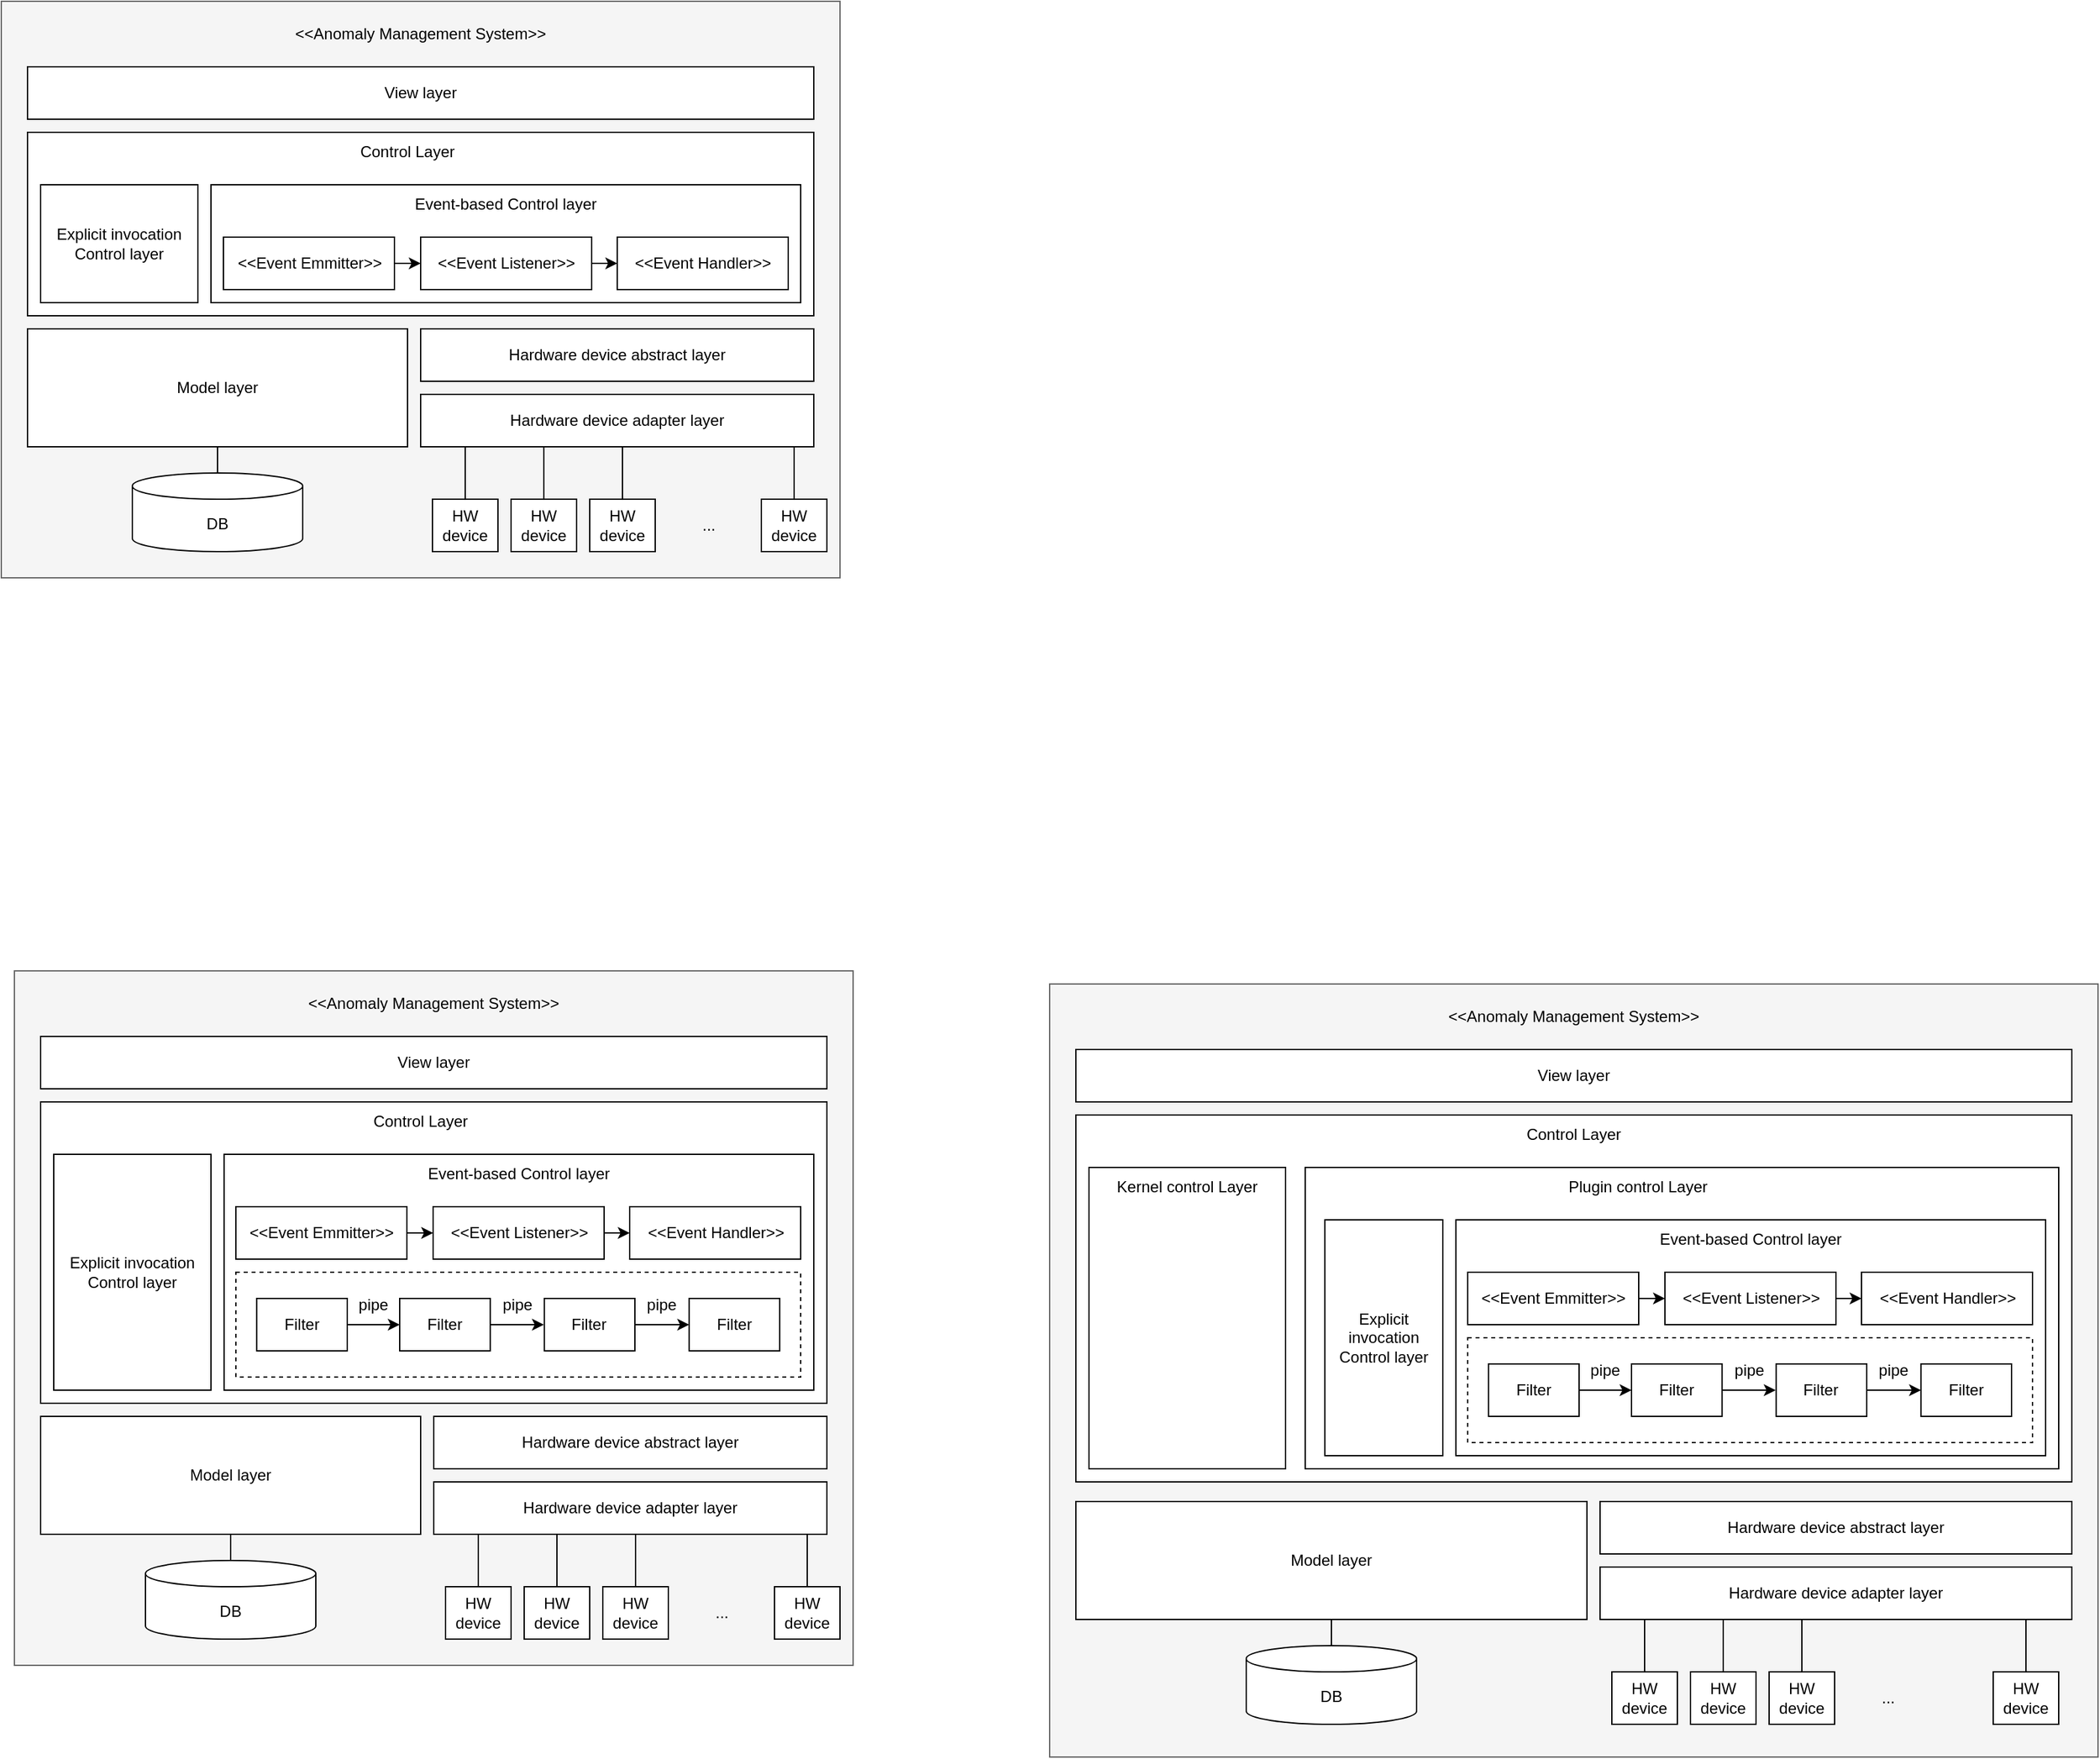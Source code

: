 <mxfile version="21.1.8" type="github">
  <diagram name="페이지-1" id="UiiDNWAqFwjKF0HyPbsK">
    <mxGraphModel dx="1697" dy="845" grid="1" gridSize="10" guides="1" tooltips="1" connect="1" arrows="1" fold="1" page="1" pageScale="1" pageWidth="827" pageHeight="1169" math="0" shadow="0">
      <root>
        <mxCell id="0" />
        <mxCell id="1" parent="0" />
        <mxCell id="qTMEEash9hVdEmzpQc22-1" value="" style="rounded=0;whiteSpace=wrap;html=1;fillColor=#f5f5f5;fontColor=#333333;strokeColor=#666666;" parent="1" vertex="1">
          <mxGeometry x="160" y="110" width="640" height="440" as="geometry" />
        </mxCell>
        <mxCell id="qTMEEash9hVdEmzpQc22-2" value="View layer" style="rounded=0;whiteSpace=wrap;html=1;" parent="1" vertex="1">
          <mxGeometry x="180" y="160" width="600" height="40" as="geometry" />
        </mxCell>
        <mxCell id="qTMEEash9hVdEmzpQc22-3" value="" style="rounded=0;whiteSpace=wrap;html=1;" parent="1" vertex="1">
          <mxGeometry x="180" y="210" width="600" height="140" as="geometry" />
        </mxCell>
        <mxCell id="qTMEEash9hVdEmzpQc22-4" value="Model layer" style="rounded=0;whiteSpace=wrap;html=1;" parent="1" vertex="1">
          <mxGeometry x="180" y="360" width="290" height="90" as="geometry" />
        </mxCell>
        <mxCell id="qTMEEash9hVdEmzpQc22-5" value="Hardware device abstract layer" style="rounded=0;whiteSpace=wrap;html=1;" parent="1" vertex="1">
          <mxGeometry x="480" y="360" width="300" height="40" as="geometry" />
        </mxCell>
        <mxCell id="qTMEEash9hVdEmzpQc22-6" value="Hardware device adapter layer" style="rounded=0;whiteSpace=wrap;html=1;" parent="1" vertex="1">
          <mxGeometry x="480" y="410" width="300" height="40" as="geometry" />
        </mxCell>
        <mxCell id="qTMEEash9hVdEmzpQc22-8" value="&amp;lt;&amp;lt;Anomaly Management System&amp;gt;&amp;gt;" style="text;html=1;strokeColor=none;fillColor=none;align=center;verticalAlign=middle;whiteSpace=wrap;rounded=0;" parent="1" vertex="1">
          <mxGeometry x="355" y="120" width="250" height="30" as="geometry" />
        </mxCell>
        <mxCell id="qTMEEash9hVdEmzpQc22-9" value="DB" style="shape=cylinder3;whiteSpace=wrap;html=1;boundedLbl=1;backgroundOutline=1;size=10.0;" parent="1" vertex="1">
          <mxGeometry x="260" y="470" width="130" height="60" as="geometry" />
        </mxCell>
        <mxCell id="qTMEEash9hVdEmzpQc22-24" value="HW &lt;br&gt;device" style="rounded=0;whiteSpace=wrap;html=1;" parent="1" vertex="1">
          <mxGeometry x="489" y="490" width="50" height="40" as="geometry" />
        </mxCell>
        <mxCell id="qTMEEash9hVdEmzpQc22-25" value="" style="endArrow=none;html=1;rounded=0;" parent="1" source="qTMEEash9hVdEmzpQc22-24" edge="1">
          <mxGeometry width="50" height="50" relative="1" as="geometry">
            <mxPoint x="543" y="350" as="sourcePoint" />
            <mxPoint x="514" y="450" as="targetPoint" />
          </mxGeometry>
        </mxCell>
        <mxCell id="qTMEEash9hVdEmzpQc22-28" value="HW &lt;br&gt;device" style="rounded=0;whiteSpace=wrap;html=1;" parent="1" vertex="1">
          <mxGeometry x="549" y="490" width="50" height="40" as="geometry" />
        </mxCell>
        <mxCell id="qTMEEash9hVdEmzpQc22-29" value="" style="endArrow=none;html=1;rounded=0;" parent="1" source="qTMEEash9hVdEmzpQc22-28" edge="1">
          <mxGeometry width="50" height="50" relative="1" as="geometry">
            <mxPoint x="603" y="350" as="sourcePoint" />
            <mxPoint x="574" y="450" as="targetPoint" />
          </mxGeometry>
        </mxCell>
        <mxCell id="qTMEEash9hVdEmzpQc22-30" value="HW &lt;br&gt;device" style="rounded=0;whiteSpace=wrap;html=1;" parent="1" vertex="1">
          <mxGeometry x="609" y="490" width="50" height="40" as="geometry" />
        </mxCell>
        <mxCell id="qTMEEash9hVdEmzpQc22-31" value="" style="endArrow=none;html=1;rounded=0;" parent="1" source="qTMEEash9hVdEmzpQc22-30" edge="1">
          <mxGeometry width="50" height="50" relative="1" as="geometry">
            <mxPoint x="663" y="350" as="sourcePoint" />
            <mxPoint x="634" y="450" as="targetPoint" />
          </mxGeometry>
        </mxCell>
        <mxCell id="qTMEEash9hVdEmzpQc22-34" value="" style="endArrow=none;html=1;rounded=0;exitX=0.5;exitY=0;exitDx=0;exitDy=0;exitPerimeter=0;entryX=0.5;entryY=1;entryDx=0;entryDy=0;" parent="1" source="qTMEEash9hVdEmzpQc22-9" target="qTMEEash9hVdEmzpQc22-4" edge="1">
          <mxGeometry width="50" height="50" relative="1" as="geometry">
            <mxPoint x="414" y="500" as="sourcePoint" />
            <mxPoint x="260" y="450" as="targetPoint" />
          </mxGeometry>
        </mxCell>
        <mxCell id="qTMEEash9hVdEmzpQc22-35" value="Explicit invocation &lt;br&gt;Control layer" style="rounded=0;whiteSpace=wrap;html=1;" parent="1" vertex="1">
          <mxGeometry x="190" y="250" width="120" height="90" as="geometry" />
        </mxCell>
        <mxCell id="qTMEEash9hVdEmzpQc22-36" value="Control Layer" style="text;html=1;strokeColor=none;fillColor=none;align=center;verticalAlign=middle;whiteSpace=wrap;rounded=0;" parent="1" vertex="1">
          <mxGeometry x="410" y="210" width="120" height="30" as="geometry" />
        </mxCell>
        <mxCell id="qTMEEash9hVdEmzpQc22-37" value="" style="rounded=0;whiteSpace=wrap;html=1;" parent="1" vertex="1">
          <mxGeometry x="320" y="250" width="450" height="90" as="geometry" />
        </mxCell>
        <mxCell id="qTMEEash9hVdEmzpQc22-38" value="&amp;lt;&amp;lt;Event Emmitter&amp;gt;&amp;gt;" style="rounded=0;whiteSpace=wrap;html=1;" parent="1" vertex="1">
          <mxGeometry x="329.5" y="290" width="130.5" height="40" as="geometry" />
        </mxCell>
        <mxCell id="qTMEEash9hVdEmzpQc22-39" value="&amp;lt;&amp;lt;Event Listener&amp;gt;&amp;gt;" style="rounded=0;whiteSpace=wrap;html=1;" parent="1" vertex="1">
          <mxGeometry x="480" y="290" width="130.5" height="40" as="geometry" />
        </mxCell>
        <mxCell id="qTMEEash9hVdEmzpQc22-40" value="&amp;lt;&amp;lt;Event Handler&amp;gt;&amp;gt;" style="rounded=0;whiteSpace=wrap;html=1;" parent="1" vertex="1">
          <mxGeometry x="630" y="290" width="130.5" height="40" as="geometry" />
        </mxCell>
        <mxCell id="qTMEEash9hVdEmzpQc22-41" value="Event-based Control layer" style="text;html=1;strokeColor=none;fillColor=none;align=center;verticalAlign=middle;whiteSpace=wrap;rounded=0;" parent="1" vertex="1">
          <mxGeometry x="455.25" y="250" width="180" height="30" as="geometry" />
        </mxCell>
        <mxCell id="qTMEEash9hVdEmzpQc22-44" value="" style="endArrow=classic;html=1;rounded=0;entryX=0;entryY=0.5;entryDx=0;entryDy=0;exitX=1;exitY=0.5;exitDx=0;exitDy=0;" parent="1" source="qTMEEash9hVdEmzpQc22-38" target="qTMEEash9hVdEmzpQc22-39" edge="1">
          <mxGeometry width="50" height="50" relative="1" as="geometry">
            <mxPoint x="400" y="380" as="sourcePoint" />
            <mxPoint x="450" y="330" as="targetPoint" />
          </mxGeometry>
        </mxCell>
        <mxCell id="qTMEEash9hVdEmzpQc22-45" value="" style="endArrow=classic;html=1;rounded=0;entryX=0;entryY=0.5;entryDx=0;entryDy=0;" parent="1" target="qTMEEash9hVdEmzpQc22-40" edge="1">
          <mxGeometry width="50" height="50" relative="1" as="geometry">
            <mxPoint x="610" y="310" as="sourcePoint" />
            <mxPoint x="490" y="320" as="targetPoint" />
          </mxGeometry>
        </mxCell>
        <mxCell id="qTMEEash9hVdEmzpQc22-46" value="HW &lt;br&gt;device" style="rounded=0;whiteSpace=wrap;html=1;" parent="1" vertex="1">
          <mxGeometry x="740" y="490" width="50" height="40" as="geometry" />
        </mxCell>
        <mxCell id="qTMEEash9hVdEmzpQc22-47" value="" style="endArrow=none;html=1;rounded=0;" parent="1" source="qTMEEash9hVdEmzpQc22-46" edge="1">
          <mxGeometry width="50" height="50" relative="1" as="geometry">
            <mxPoint x="794" y="350" as="sourcePoint" />
            <mxPoint x="765" y="450" as="targetPoint" />
          </mxGeometry>
        </mxCell>
        <mxCell id="qTMEEash9hVdEmzpQc22-48" value="..." style="text;html=1;strokeColor=none;fillColor=none;align=center;verticalAlign=middle;whiteSpace=wrap;rounded=0;" parent="1" vertex="1">
          <mxGeometry x="670" y="495" width="60" height="30" as="geometry" />
        </mxCell>
        <mxCell id="qTMEEash9hVdEmzpQc22-49" value="" style="rounded=0;whiteSpace=wrap;html=1;fillColor=#f5f5f5;fontColor=#333333;strokeColor=#666666;" parent="1" vertex="1">
          <mxGeometry x="170" y="850" width="640" height="530" as="geometry" />
        </mxCell>
        <mxCell id="qTMEEash9hVdEmzpQc22-50" value="View layer" style="rounded=0;whiteSpace=wrap;html=1;" parent="1" vertex="1">
          <mxGeometry x="190" y="900" width="600" height="40" as="geometry" />
        </mxCell>
        <mxCell id="qTMEEash9hVdEmzpQc22-51" value="" style="rounded=0;whiteSpace=wrap;html=1;" parent="1" vertex="1">
          <mxGeometry x="190" y="950" width="600" height="230" as="geometry" />
        </mxCell>
        <mxCell id="qTMEEash9hVdEmzpQc22-52" value="Model layer" style="rounded=0;whiteSpace=wrap;html=1;" parent="1" vertex="1">
          <mxGeometry x="190" y="1190" width="290" height="90" as="geometry" />
        </mxCell>
        <mxCell id="qTMEEash9hVdEmzpQc22-53" value="Hardware device abstract layer" style="rounded=0;whiteSpace=wrap;html=1;" parent="1" vertex="1">
          <mxGeometry x="490" y="1190" width="300" height="40" as="geometry" />
        </mxCell>
        <mxCell id="qTMEEash9hVdEmzpQc22-54" value="Hardware device adapter layer" style="rounded=0;whiteSpace=wrap;html=1;" parent="1" vertex="1">
          <mxGeometry x="490" y="1240" width="300" height="40" as="geometry" />
        </mxCell>
        <mxCell id="qTMEEash9hVdEmzpQc22-55" value="&amp;lt;&amp;lt;Anomaly Management System&amp;gt;&amp;gt;" style="text;html=1;strokeColor=none;fillColor=none;align=center;verticalAlign=middle;whiteSpace=wrap;rounded=0;" parent="1" vertex="1">
          <mxGeometry x="365" y="860" width="250" height="30" as="geometry" />
        </mxCell>
        <mxCell id="qTMEEash9hVdEmzpQc22-56" value="DB" style="shape=cylinder3;whiteSpace=wrap;html=1;boundedLbl=1;backgroundOutline=1;size=10.0;" parent="1" vertex="1">
          <mxGeometry x="270" y="1300" width="130" height="60" as="geometry" />
        </mxCell>
        <mxCell id="qTMEEash9hVdEmzpQc22-57" value="HW &lt;br&gt;device" style="rounded=0;whiteSpace=wrap;html=1;" parent="1" vertex="1">
          <mxGeometry x="499" y="1320" width="50" height="40" as="geometry" />
        </mxCell>
        <mxCell id="qTMEEash9hVdEmzpQc22-58" value="" style="endArrow=none;html=1;rounded=0;" parent="1" source="qTMEEash9hVdEmzpQc22-57" edge="1">
          <mxGeometry width="50" height="50" relative="1" as="geometry">
            <mxPoint x="553" y="1180" as="sourcePoint" />
            <mxPoint x="524" y="1280" as="targetPoint" />
          </mxGeometry>
        </mxCell>
        <mxCell id="qTMEEash9hVdEmzpQc22-59" value="HW &lt;br&gt;device" style="rounded=0;whiteSpace=wrap;html=1;" parent="1" vertex="1">
          <mxGeometry x="559" y="1320" width="50" height="40" as="geometry" />
        </mxCell>
        <mxCell id="qTMEEash9hVdEmzpQc22-60" value="" style="endArrow=none;html=1;rounded=0;" parent="1" source="qTMEEash9hVdEmzpQc22-59" edge="1">
          <mxGeometry width="50" height="50" relative="1" as="geometry">
            <mxPoint x="613" y="1180" as="sourcePoint" />
            <mxPoint x="584" y="1280" as="targetPoint" />
          </mxGeometry>
        </mxCell>
        <mxCell id="qTMEEash9hVdEmzpQc22-61" value="HW &lt;br&gt;device" style="rounded=0;whiteSpace=wrap;html=1;" parent="1" vertex="1">
          <mxGeometry x="619" y="1320" width="50" height="40" as="geometry" />
        </mxCell>
        <mxCell id="qTMEEash9hVdEmzpQc22-62" value="" style="endArrow=none;html=1;rounded=0;" parent="1" source="qTMEEash9hVdEmzpQc22-61" edge="1">
          <mxGeometry width="50" height="50" relative="1" as="geometry">
            <mxPoint x="673" y="1180" as="sourcePoint" />
            <mxPoint x="644" y="1280" as="targetPoint" />
          </mxGeometry>
        </mxCell>
        <mxCell id="qTMEEash9hVdEmzpQc22-63" value="" style="endArrow=none;html=1;rounded=0;exitX=0.5;exitY=0;exitDx=0;exitDy=0;exitPerimeter=0;entryX=0.5;entryY=1;entryDx=0;entryDy=0;" parent="1" source="qTMEEash9hVdEmzpQc22-56" target="qTMEEash9hVdEmzpQc22-52" edge="1">
          <mxGeometry width="50" height="50" relative="1" as="geometry">
            <mxPoint x="424" y="1330" as="sourcePoint" />
            <mxPoint x="270" y="1280" as="targetPoint" />
          </mxGeometry>
        </mxCell>
        <mxCell id="qTMEEash9hVdEmzpQc22-64" value="Explicit invocation &lt;br&gt;Control layer" style="rounded=0;whiteSpace=wrap;html=1;" parent="1" vertex="1">
          <mxGeometry x="200" y="990" width="120" height="180" as="geometry" />
        </mxCell>
        <mxCell id="qTMEEash9hVdEmzpQc22-65" value="Control Layer" style="text;html=1;strokeColor=none;fillColor=none;align=center;verticalAlign=middle;whiteSpace=wrap;rounded=0;" parent="1" vertex="1">
          <mxGeometry x="420" y="950" width="120" height="30" as="geometry" />
        </mxCell>
        <mxCell id="qTMEEash9hVdEmzpQc22-66" value="" style="rounded=0;whiteSpace=wrap;html=1;" parent="1" vertex="1">
          <mxGeometry x="330" y="990" width="450" height="180" as="geometry" />
        </mxCell>
        <mxCell id="qTMEEash9hVdEmzpQc22-67" value="&amp;lt;&amp;lt;Event Emmitter&amp;gt;&amp;gt;" style="rounded=0;whiteSpace=wrap;html=1;" parent="1" vertex="1">
          <mxGeometry x="339" y="1030" width="130.5" height="40" as="geometry" />
        </mxCell>
        <mxCell id="qTMEEash9hVdEmzpQc22-68" value="&amp;lt;&amp;lt;Event Listener&amp;gt;&amp;gt;" style="rounded=0;whiteSpace=wrap;html=1;" parent="1" vertex="1">
          <mxGeometry x="489.5" y="1030" width="130.5" height="40" as="geometry" />
        </mxCell>
        <mxCell id="qTMEEash9hVdEmzpQc22-69" value="&amp;lt;&amp;lt;Event Handler&amp;gt;&amp;gt;" style="rounded=0;whiteSpace=wrap;html=1;" parent="1" vertex="1">
          <mxGeometry x="639.5" y="1030" width="130.5" height="40" as="geometry" />
        </mxCell>
        <mxCell id="qTMEEash9hVdEmzpQc22-70" value="Event-based Control layer" style="text;html=1;strokeColor=none;fillColor=none;align=center;verticalAlign=middle;whiteSpace=wrap;rounded=0;" parent="1" vertex="1">
          <mxGeometry x="465.25" y="990" width="180" height="30" as="geometry" />
        </mxCell>
        <mxCell id="qTMEEash9hVdEmzpQc22-71" value="" style="endArrow=classic;html=1;rounded=0;entryX=0;entryY=0.5;entryDx=0;entryDy=0;exitX=1;exitY=0.5;exitDx=0;exitDy=0;" parent="1" source="qTMEEash9hVdEmzpQc22-67" target="qTMEEash9hVdEmzpQc22-68" edge="1">
          <mxGeometry width="50" height="50" relative="1" as="geometry">
            <mxPoint x="409.5" y="1120" as="sourcePoint" />
            <mxPoint x="459.5" y="1070" as="targetPoint" />
          </mxGeometry>
        </mxCell>
        <mxCell id="qTMEEash9hVdEmzpQc22-72" value="" style="endArrow=classic;html=1;rounded=0;entryX=0;entryY=0.5;entryDx=0;entryDy=0;" parent="1" target="qTMEEash9hVdEmzpQc22-69" edge="1">
          <mxGeometry width="50" height="50" relative="1" as="geometry">
            <mxPoint x="619.5" y="1050" as="sourcePoint" />
            <mxPoint x="499.5" y="1060" as="targetPoint" />
          </mxGeometry>
        </mxCell>
        <mxCell id="qTMEEash9hVdEmzpQc22-73" value="HW &lt;br&gt;device" style="rounded=0;whiteSpace=wrap;html=1;" parent="1" vertex="1">
          <mxGeometry x="750" y="1320" width="50" height="40" as="geometry" />
        </mxCell>
        <mxCell id="qTMEEash9hVdEmzpQc22-74" value="" style="endArrow=none;html=1;rounded=0;" parent="1" source="qTMEEash9hVdEmzpQc22-73" edge="1">
          <mxGeometry width="50" height="50" relative="1" as="geometry">
            <mxPoint x="804" y="1180" as="sourcePoint" />
            <mxPoint x="775" y="1280" as="targetPoint" />
          </mxGeometry>
        </mxCell>
        <mxCell id="qTMEEash9hVdEmzpQc22-75" value="..." style="text;html=1;strokeColor=none;fillColor=none;align=center;verticalAlign=middle;whiteSpace=wrap;rounded=0;" parent="1" vertex="1">
          <mxGeometry x="680" y="1325" width="60" height="30" as="geometry" />
        </mxCell>
        <mxCell id="qTMEEash9hVdEmzpQc22-77" value="" style="rounded=0;whiteSpace=wrap;html=1;dashed=1;" parent="1" vertex="1">
          <mxGeometry x="339" y="1080" width="431" height="80" as="geometry" />
        </mxCell>
        <mxCell id="qTMEEash9hVdEmzpQc22-78" value="Filter" style="rounded=0;whiteSpace=wrap;html=1;" parent="1" vertex="1">
          <mxGeometry x="354.87" y="1100" width="69.13" height="40" as="geometry" />
        </mxCell>
        <mxCell id="qTMEEash9hVdEmzpQc22-82" value="" style="endArrow=classic;html=1;rounded=0;entryX=0;entryY=0.5;entryDx=0;entryDy=0;exitX=1;exitY=0.5;exitDx=0;exitDy=0;" parent="1" source="qTMEEash9hVdEmzpQc22-78" target="qTMEEash9hVdEmzpQc22-86" edge="1">
          <mxGeometry width="50" height="50" relative="1" as="geometry">
            <mxPoint x="484" y="1060" as="sourcePoint" />
            <mxPoint x="348.37" y="1170" as="targetPoint" />
          </mxGeometry>
        </mxCell>
        <mxCell id="qTMEEash9hVdEmzpQc22-83" value="" style="endArrow=classic;html=1;rounded=0;" parent="1" source="qTMEEash9hVdEmzpQc22-86" edge="1">
          <mxGeometry width="50" height="50" relative="1" as="geometry">
            <mxPoint x="414" y="1170" as="sourcePoint" />
            <mxPoint x="574" y="1120" as="targetPoint" />
          </mxGeometry>
        </mxCell>
        <mxCell id="qTMEEash9hVdEmzpQc22-84" value="" style="endArrow=classic;html=1;rounded=0;entryX=0;entryY=0.5;entryDx=0;entryDy=0;" parent="1" source="qTMEEash9hVdEmzpQc22-87" target="qTMEEash9hVdEmzpQc22-88" edge="1">
          <mxGeometry width="50" height="50" relative="1" as="geometry">
            <mxPoint x="651.25" y="1120" as="sourcePoint" />
            <mxPoint x="671.25" y="1120" as="targetPoint" />
          </mxGeometry>
        </mxCell>
        <mxCell id="qTMEEash9hVdEmzpQc22-85" value="pipe" style="text;html=1;strokeColor=none;fillColor=none;align=center;verticalAlign=middle;whiteSpace=wrap;rounded=0;" parent="1" vertex="1">
          <mxGeometry x="424" y="1090" width="40.37" height="30" as="geometry" />
        </mxCell>
        <mxCell id="qTMEEash9hVdEmzpQc22-86" value="Filter" style="rounded=0;whiteSpace=wrap;html=1;" parent="1" vertex="1">
          <mxGeometry x="464" y="1100" width="69.13" height="40" as="geometry" />
        </mxCell>
        <mxCell id="qTMEEash9hVdEmzpQc22-87" value="Filter" style="rounded=0;whiteSpace=wrap;html=1;" parent="1" vertex="1">
          <mxGeometry x="574.37" y="1100" width="69.13" height="40" as="geometry" />
        </mxCell>
        <mxCell id="qTMEEash9hVdEmzpQc22-88" value="Filter" style="rounded=0;whiteSpace=wrap;html=1;" parent="1" vertex="1">
          <mxGeometry x="684.87" y="1100" width="69.13" height="40" as="geometry" />
        </mxCell>
        <mxCell id="qTMEEash9hVdEmzpQc22-89" value="pipe" style="text;html=1;strokeColor=none;fillColor=none;align=center;verticalAlign=middle;whiteSpace=wrap;rounded=0;" parent="1" vertex="1">
          <mxGeometry x="534" y="1090" width="40.37" height="30" as="geometry" />
        </mxCell>
        <mxCell id="qTMEEash9hVdEmzpQc22-90" value="pipe" style="text;html=1;strokeColor=none;fillColor=none;align=center;verticalAlign=middle;whiteSpace=wrap;rounded=0;" parent="1" vertex="1">
          <mxGeometry x="643.5" y="1090" width="40.37" height="30" as="geometry" />
        </mxCell>
        <mxCell id="qTMEEash9hVdEmzpQc22-91" value="" style="rounded=0;whiteSpace=wrap;html=1;fillColor=#f5f5f5;fontColor=#333333;strokeColor=#666666;" parent="1" vertex="1">
          <mxGeometry x="960" y="860" width="800" height="590" as="geometry" />
        </mxCell>
        <mxCell id="qTMEEash9hVdEmzpQc22-92" value="View layer" style="rounded=0;whiteSpace=wrap;html=1;" parent="1" vertex="1">
          <mxGeometry x="980" y="910" width="760" height="40" as="geometry" />
        </mxCell>
        <mxCell id="qTMEEash9hVdEmzpQc22-93" value="" style="rounded=0;whiteSpace=wrap;html=1;" parent="1" vertex="1">
          <mxGeometry x="980" y="960" width="760" height="280" as="geometry" />
        </mxCell>
        <mxCell id="qTMEEash9hVdEmzpQc22-94" value="Model layer" style="rounded=0;whiteSpace=wrap;html=1;" parent="1" vertex="1">
          <mxGeometry x="980" y="1255" width="390" height="90" as="geometry" />
        </mxCell>
        <mxCell id="qTMEEash9hVdEmzpQc22-95" value="Hardware device abstract layer" style="rounded=0;whiteSpace=wrap;html=1;" parent="1" vertex="1">
          <mxGeometry x="1380" y="1255" width="360" height="40" as="geometry" />
        </mxCell>
        <mxCell id="qTMEEash9hVdEmzpQc22-96" value="Hardware device adapter layer" style="rounded=0;whiteSpace=wrap;html=1;" parent="1" vertex="1">
          <mxGeometry x="1380" y="1305" width="360" height="40" as="geometry" />
        </mxCell>
        <mxCell id="qTMEEash9hVdEmzpQc22-97" value="&amp;lt;&amp;lt;Anomaly Management System&amp;gt;&amp;gt;" style="text;html=1;strokeColor=none;fillColor=none;align=center;verticalAlign=middle;whiteSpace=wrap;rounded=0;" parent="1" vertex="1">
          <mxGeometry x="1235" y="870" width="250" height="30" as="geometry" />
        </mxCell>
        <mxCell id="qTMEEash9hVdEmzpQc22-98" value="DB" style="shape=cylinder3;whiteSpace=wrap;html=1;boundedLbl=1;backgroundOutline=1;size=10.0;" parent="1" vertex="1">
          <mxGeometry x="1110" y="1365" width="130" height="60" as="geometry" />
        </mxCell>
        <mxCell id="qTMEEash9hVdEmzpQc22-99" value="HW &lt;br&gt;device" style="rounded=0;whiteSpace=wrap;html=1;" parent="1" vertex="1">
          <mxGeometry x="1389" y="1385" width="50" height="40" as="geometry" />
        </mxCell>
        <mxCell id="qTMEEash9hVdEmzpQc22-100" value="" style="endArrow=none;html=1;rounded=0;" parent="1" source="qTMEEash9hVdEmzpQc22-99" edge="1">
          <mxGeometry width="50" height="50" relative="1" as="geometry">
            <mxPoint x="1443" y="1245" as="sourcePoint" />
            <mxPoint x="1414" y="1345" as="targetPoint" />
          </mxGeometry>
        </mxCell>
        <mxCell id="qTMEEash9hVdEmzpQc22-101" value="HW &lt;br&gt;device" style="rounded=0;whiteSpace=wrap;html=1;" parent="1" vertex="1">
          <mxGeometry x="1449" y="1385" width="50" height="40" as="geometry" />
        </mxCell>
        <mxCell id="qTMEEash9hVdEmzpQc22-102" value="" style="endArrow=none;html=1;rounded=0;" parent="1" source="qTMEEash9hVdEmzpQc22-101" edge="1">
          <mxGeometry width="50" height="50" relative="1" as="geometry">
            <mxPoint x="1503" y="1245" as="sourcePoint" />
            <mxPoint x="1474" y="1345" as="targetPoint" />
          </mxGeometry>
        </mxCell>
        <mxCell id="qTMEEash9hVdEmzpQc22-103" value="HW &lt;br&gt;device" style="rounded=0;whiteSpace=wrap;html=1;" parent="1" vertex="1">
          <mxGeometry x="1509" y="1385" width="50" height="40" as="geometry" />
        </mxCell>
        <mxCell id="qTMEEash9hVdEmzpQc22-104" value="" style="endArrow=none;html=1;rounded=0;" parent="1" source="qTMEEash9hVdEmzpQc22-103" edge="1">
          <mxGeometry width="50" height="50" relative="1" as="geometry">
            <mxPoint x="1563" y="1245" as="sourcePoint" />
            <mxPoint x="1534" y="1345" as="targetPoint" />
          </mxGeometry>
        </mxCell>
        <mxCell id="qTMEEash9hVdEmzpQc22-105" value="" style="endArrow=none;html=1;rounded=0;exitX=0.5;exitY=0;exitDx=0;exitDy=0;exitPerimeter=0;entryX=0.5;entryY=1;entryDx=0;entryDy=0;" parent="1" source="qTMEEash9hVdEmzpQc22-98" target="qTMEEash9hVdEmzpQc22-94" edge="1">
          <mxGeometry width="50" height="50" relative="1" as="geometry">
            <mxPoint x="1214" y="1395" as="sourcePoint" />
            <mxPoint x="1060" y="1345" as="targetPoint" />
          </mxGeometry>
        </mxCell>
        <mxCell id="qTMEEash9hVdEmzpQc22-107" value="Control Layer" style="text;html=1;strokeColor=none;fillColor=none;align=center;verticalAlign=middle;whiteSpace=wrap;rounded=0;" parent="1" vertex="1">
          <mxGeometry x="1300" y="960" width="120" height="30" as="geometry" />
        </mxCell>
        <mxCell id="qTMEEash9hVdEmzpQc22-115" value="HW &lt;br&gt;device" style="rounded=0;whiteSpace=wrap;html=1;" parent="1" vertex="1">
          <mxGeometry x="1680" y="1385" width="50" height="40" as="geometry" />
        </mxCell>
        <mxCell id="qTMEEash9hVdEmzpQc22-116" value="" style="endArrow=none;html=1;rounded=0;" parent="1" source="qTMEEash9hVdEmzpQc22-115" edge="1">
          <mxGeometry width="50" height="50" relative="1" as="geometry">
            <mxPoint x="1734" y="1245" as="sourcePoint" />
            <mxPoint x="1705" y="1345" as="targetPoint" />
          </mxGeometry>
        </mxCell>
        <mxCell id="qTMEEash9hVdEmzpQc22-117" value="..." style="text;html=1;strokeColor=none;fillColor=none;align=center;verticalAlign=middle;whiteSpace=wrap;rounded=0;" parent="1" vertex="1">
          <mxGeometry x="1570" y="1390" width="60" height="30" as="geometry" />
        </mxCell>
        <mxCell id="qTMEEash9hVdEmzpQc22-130" value="" style="rounded=0;whiteSpace=wrap;html=1;" parent="1" vertex="1">
          <mxGeometry x="990" y="1000" width="150" height="230" as="geometry" />
        </mxCell>
        <mxCell id="qTMEEash9hVdEmzpQc22-131" value="" style="rounded=0;whiteSpace=wrap;html=1;" parent="1" vertex="1">
          <mxGeometry x="1155" y="1000" width="575" height="230" as="geometry" />
        </mxCell>
        <mxCell id="qTMEEash9hVdEmzpQc22-132" value="Plugin control Layer" style="text;html=1;strokeColor=none;fillColor=none;align=center;verticalAlign=middle;whiteSpace=wrap;rounded=0;" parent="1" vertex="1">
          <mxGeometry x="1349" y="1000" width="120" height="30" as="geometry" />
        </mxCell>
        <mxCell id="qTMEEash9hVdEmzpQc22-129" value="" style="group" parent="1" vertex="1" connectable="0">
          <mxGeometry x="1270" y="1040" width="450" height="180" as="geometry" />
        </mxCell>
        <mxCell id="qTMEEash9hVdEmzpQc22-108" value="" style="rounded=0;whiteSpace=wrap;html=1;" parent="qTMEEash9hVdEmzpQc22-129" vertex="1">
          <mxGeometry width="450" height="180" as="geometry" />
        </mxCell>
        <mxCell id="qTMEEash9hVdEmzpQc22-109" value="&amp;lt;&amp;lt;Event Emmitter&amp;gt;&amp;gt;" style="rounded=0;whiteSpace=wrap;html=1;" parent="qTMEEash9hVdEmzpQc22-129" vertex="1">
          <mxGeometry x="9" y="40" width="130.5" height="40" as="geometry" />
        </mxCell>
        <mxCell id="qTMEEash9hVdEmzpQc22-110" value="&amp;lt;&amp;lt;Event Listener&amp;gt;&amp;gt;" style="rounded=0;whiteSpace=wrap;html=1;" parent="qTMEEash9hVdEmzpQc22-129" vertex="1">
          <mxGeometry x="159.5" y="40" width="130.5" height="40" as="geometry" />
        </mxCell>
        <mxCell id="qTMEEash9hVdEmzpQc22-111" value="&amp;lt;&amp;lt;Event Handler&amp;gt;&amp;gt;" style="rounded=0;whiteSpace=wrap;html=1;" parent="qTMEEash9hVdEmzpQc22-129" vertex="1">
          <mxGeometry x="309.5" y="40" width="130.5" height="40" as="geometry" />
        </mxCell>
        <mxCell id="qTMEEash9hVdEmzpQc22-112" value="Event-based Control layer" style="text;html=1;strokeColor=none;fillColor=none;align=center;verticalAlign=middle;whiteSpace=wrap;rounded=0;" parent="qTMEEash9hVdEmzpQc22-129" vertex="1">
          <mxGeometry x="135.25" width="180" height="30" as="geometry" />
        </mxCell>
        <mxCell id="qTMEEash9hVdEmzpQc22-113" value="" style="endArrow=classic;html=1;rounded=0;entryX=0;entryY=0.5;entryDx=0;entryDy=0;exitX=1;exitY=0.5;exitDx=0;exitDy=0;" parent="qTMEEash9hVdEmzpQc22-129" source="qTMEEash9hVdEmzpQc22-109" target="qTMEEash9hVdEmzpQc22-110" edge="1">
          <mxGeometry width="50" height="50" relative="1" as="geometry">
            <mxPoint x="79.5" y="130" as="sourcePoint" />
            <mxPoint x="129.5" y="80" as="targetPoint" />
          </mxGeometry>
        </mxCell>
        <mxCell id="qTMEEash9hVdEmzpQc22-114" value="" style="endArrow=classic;html=1;rounded=0;entryX=0;entryY=0.5;entryDx=0;entryDy=0;" parent="qTMEEash9hVdEmzpQc22-129" target="qTMEEash9hVdEmzpQc22-111" edge="1">
          <mxGeometry width="50" height="50" relative="1" as="geometry">
            <mxPoint x="289.5" y="60" as="sourcePoint" />
            <mxPoint x="169.5" y="70" as="targetPoint" />
          </mxGeometry>
        </mxCell>
        <mxCell id="qTMEEash9hVdEmzpQc22-118" value="" style="rounded=0;whiteSpace=wrap;html=1;dashed=1;" parent="qTMEEash9hVdEmzpQc22-129" vertex="1">
          <mxGeometry x="9" y="90" width="431" height="80" as="geometry" />
        </mxCell>
        <mxCell id="qTMEEash9hVdEmzpQc22-119" value="Filter" style="rounded=0;whiteSpace=wrap;html=1;" parent="qTMEEash9hVdEmzpQc22-129" vertex="1">
          <mxGeometry x="24.87" y="110" width="69.13" height="40" as="geometry" />
        </mxCell>
        <mxCell id="qTMEEash9hVdEmzpQc22-120" value="" style="endArrow=classic;html=1;rounded=0;entryX=0;entryY=0.5;entryDx=0;entryDy=0;exitX=1;exitY=0.5;exitDx=0;exitDy=0;" parent="qTMEEash9hVdEmzpQc22-129" source="qTMEEash9hVdEmzpQc22-119" target="qTMEEash9hVdEmzpQc22-124" edge="1">
          <mxGeometry width="50" height="50" relative="1" as="geometry">
            <mxPoint x="154" y="70" as="sourcePoint" />
            <mxPoint x="18.37" y="180" as="targetPoint" />
          </mxGeometry>
        </mxCell>
        <mxCell id="qTMEEash9hVdEmzpQc22-121" value="" style="endArrow=classic;html=1;rounded=0;" parent="qTMEEash9hVdEmzpQc22-129" source="qTMEEash9hVdEmzpQc22-124" edge="1">
          <mxGeometry width="50" height="50" relative="1" as="geometry">
            <mxPoint x="84" y="180" as="sourcePoint" />
            <mxPoint x="244" y="130" as="targetPoint" />
          </mxGeometry>
        </mxCell>
        <mxCell id="qTMEEash9hVdEmzpQc22-123" value="pipe" style="text;html=1;strokeColor=none;fillColor=none;align=center;verticalAlign=middle;whiteSpace=wrap;rounded=0;" parent="qTMEEash9hVdEmzpQc22-129" vertex="1">
          <mxGeometry x="94" y="100" width="40.37" height="30" as="geometry" />
        </mxCell>
        <mxCell id="qTMEEash9hVdEmzpQc22-124" value="Filter" style="rounded=0;whiteSpace=wrap;html=1;" parent="qTMEEash9hVdEmzpQc22-129" vertex="1">
          <mxGeometry x="134" y="110" width="69.13" height="40" as="geometry" />
        </mxCell>
        <mxCell id="qTMEEash9hVdEmzpQc22-125" value="Filter" style="rounded=0;whiteSpace=wrap;html=1;" parent="qTMEEash9hVdEmzpQc22-129" vertex="1">
          <mxGeometry x="244.37" y="110" width="69.13" height="40" as="geometry" />
        </mxCell>
        <mxCell id="qTMEEash9hVdEmzpQc22-126" value="Filter" style="rounded=0;whiteSpace=wrap;html=1;" parent="qTMEEash9hVdEmzpQc22-129" vertex="1">
          <mxGeometry x="354.87" y="110" width="69.13" height="40" as="geometry" />
        </mxCell>
        <mxCell id="qTMEEash9hVdEmzpQc22-122" value="" style="endArrow=classic;html=1;rounded=0;entryX=0;entryY=0.5;entryDx=0;entryDy=0;" parent="qTMEEash9hVdEmzpQc22-129" source="qTMEEash9hVdEmzpQc22-125" target="qTMEEash9hVdEmzpQc22-126" edge="1">
          <mxGeometry width="50" height="50" relative="1" as="geometry">
            <mxPoint x="321.25" y="130" as="sourcePoint" />
            <mxPoint x="341.25" y="130" as="targetPoint" />
          </mxGeometry>
        </mxCell>
        <mxCell id="qTMEEash9hVdEmzpQc22-127" value="pipe" style="text;html=1;strokeColor=none;fillColor=none;align=center;verticalAlign=middle;whiteSpace=wrap;rounded=0;" parent="qTMEEash9hVdEmzpQc22-129" vertex="1">
          <mxGeometry x="204" y="100" width="40.37" height="30" as="geometry" />
        </mxCell>
        <mxCell id="qTMEEash9hVdEmzpQc22-128" value="pipe" style="text;html=1;strokeColor=none;fillColor=none;align=center;verticalAlign=middle;whiteSpace=wrap;rounded=0;" parent="qTMEEash9hVdEmzpQc22-129" vertex="1">
          <mxGeometry x="313.5" y="100" width="40.37" height="30" as="geometry" />
        </mxCell>
        <mxCell id="qTMEEash9hVdEmzpQc22-133" value="Kernel control Layer" style="text;html=1;strokeColor=none;fillColor=none;align=center;verticalAlign=middle;whiteSpace=wrap;rounded=0;" parent="1" vertex="1">
          <mxGeometry x="1005" y="1000" width="120" height="30" as="geometry" />
        </mxCell>
        <mxCell id="qTMEEash9hVdEmzpQc22-106" value="Explicit invocation &lt;br&gt;Control layer" style="rounded=0;whiteSpace=wrap;html=1;" parent="1" vertex="1">
          <mxGeometry x="1170" y="1040" width="90" height="180" as="geometry" />
        </mxCell>
      </root>
    </mxGraphModel>
  </diagram>
</mxfile>
